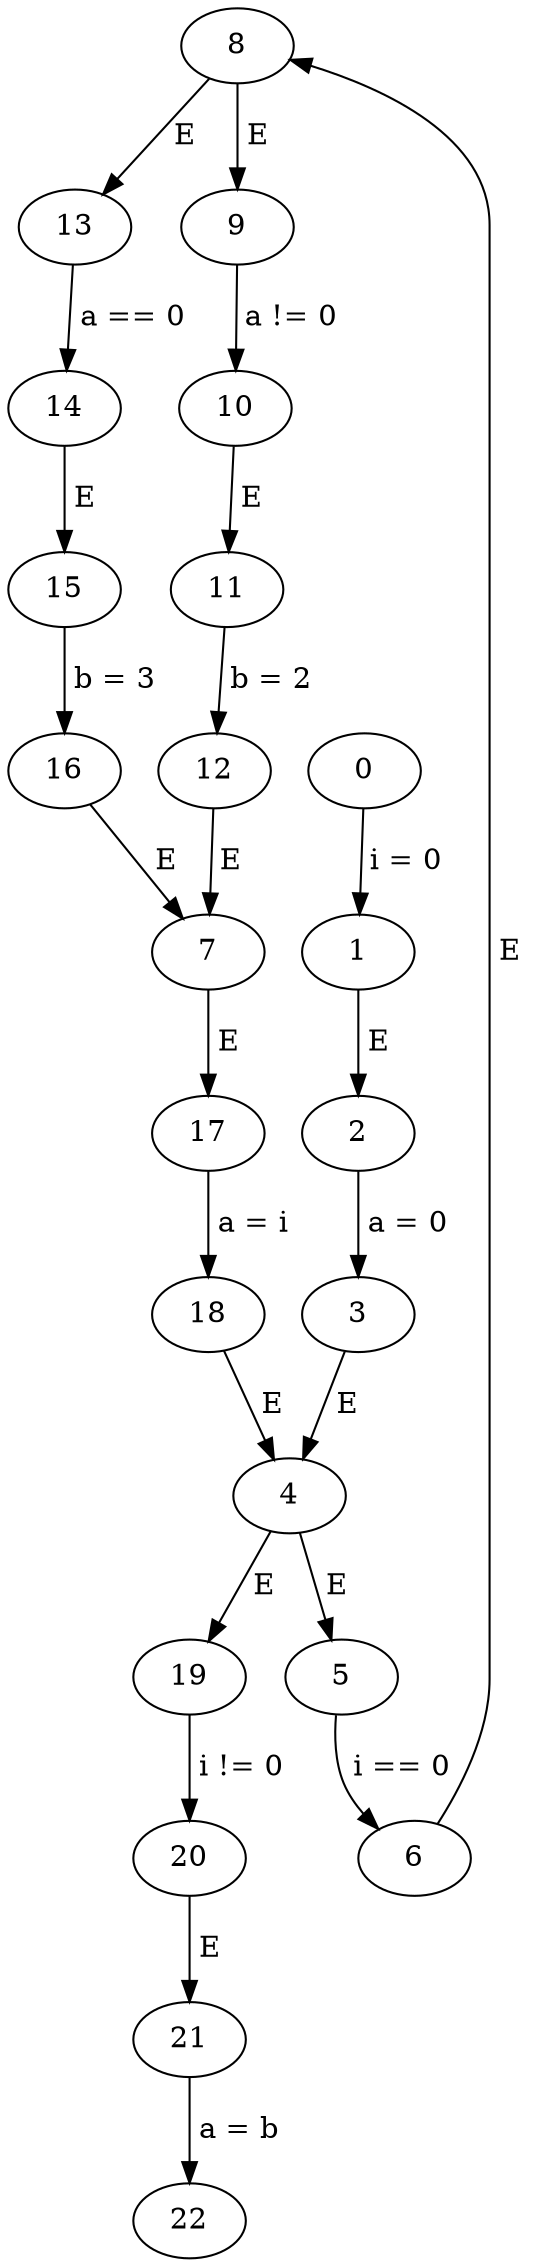 // while
digraph {
	8 -> 13 [label=" E "]
	0 -> 1 [label=" i = 0 "]
	12 -> 7 [label=" E "]
	6 -> 8 [label=" E "]
	13 -> 14 [label=" a == 0 "]
	19 -> 20 [label=" i != 0 "]
	14 -> 15 [label=" E "]
	15 -> 16 [label=" b = 3 "]
	4 -> 5 [label=" E "]
	10 -> 11 [label=" E "]
	7 -> 17 [label=" E "]
	4 -> 19 [label=" E "]
	9 -> 10 [label=" a != 0 "]
	8 -> 9 [label=" E "]
	11 -> 12 [label=" b = 2 "]
	21 -> 22 [label=" a = b "]
	1 -> 2 [label=" E "]
	20 -> 21 [label=" E "]
	3 -> 4 [label=" E "]
	16 -> 7 [label=" E "]
	18 -> 4 [label=" E "]
	5 -> 6 [label=" i == 0 "]
	17 -> 18 [label=" a = i "]
	2 -> 3 [label=" a = 0 "]
}
